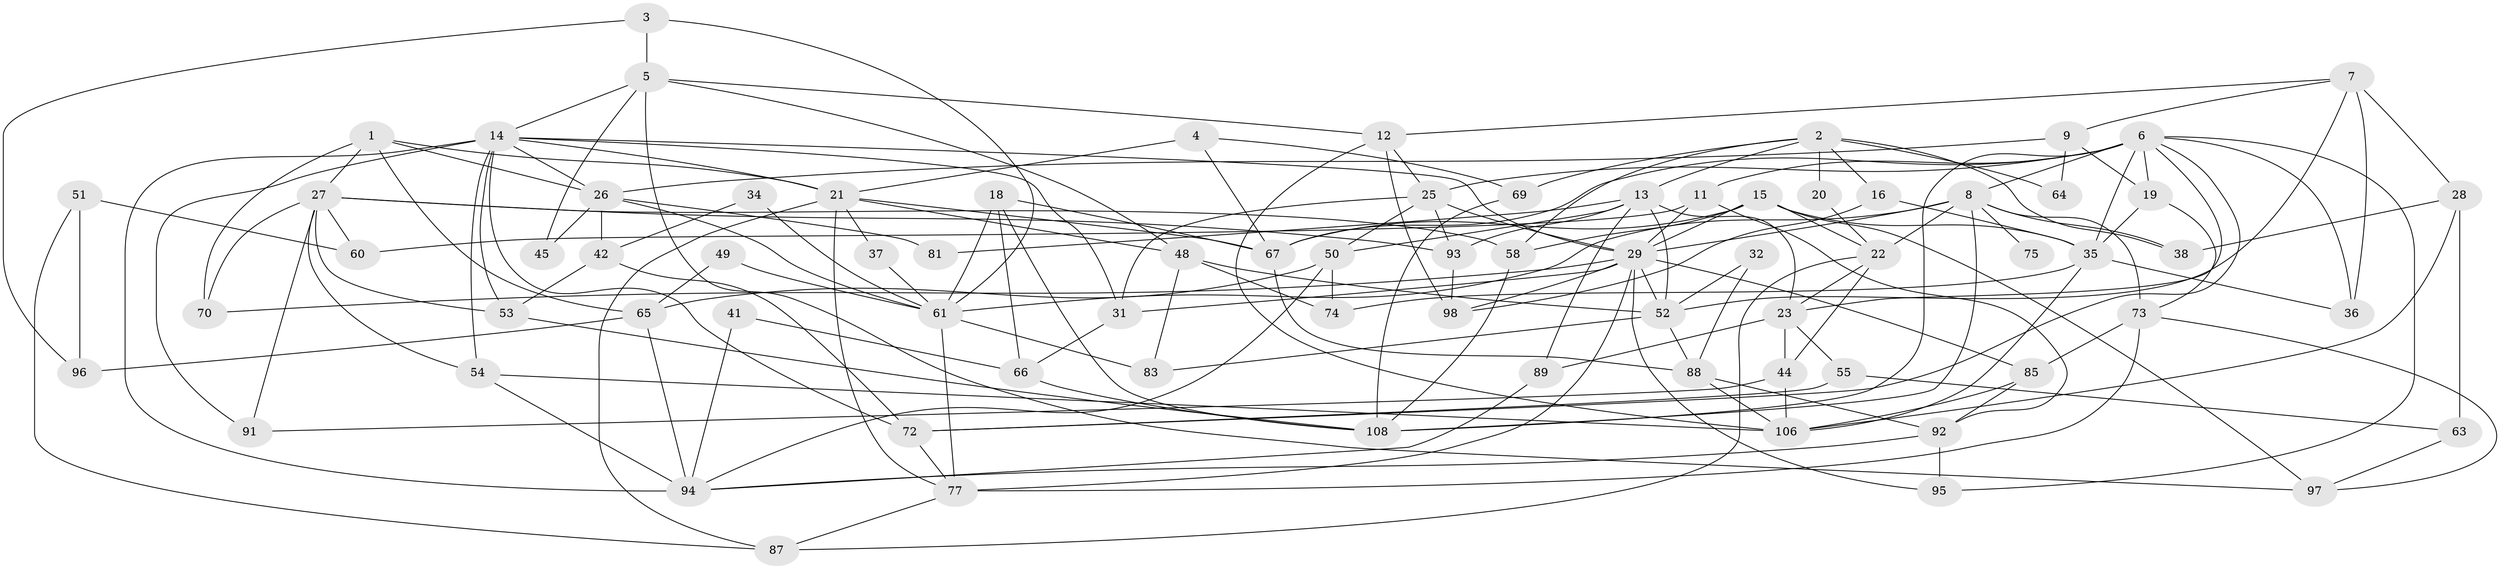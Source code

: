 // original degree distribution, {5: 0.13761467889908258, 3: 0.29357798165137616, 6: 0.07339449541284404, 8: 0.027522935779816515, 4: 0.30275229357798167, 2: 0.11926605504587157, 7: 0.045871559633027525}
// Generated by graph-tools (version 1.1) at 2025/18/03/04/25 18:18:51]
// undirected, 76 vertices, 176 edges
graph export_dot {
graph [start="1"]
  node [color=gray90,style=filled];
  1;
  2 [super="+10"];
  3;
  4;
  5;
  6 [super="+86+105"];
  7;
  8 [super="+104+30"];
  9;
  11;
  12 [super="+57"];
  13 [super="+43+47"];
  14 [super="+59+33+17+39"];
  15;
  16;
  18;
  19;
  20;
  21 [super="+101"];
  22 [super="+24"];
  23 [super="+56+79"];
  25 [super="+62"];
  26;
  27;
  28;
  29 [super="+103+46+107"];
  31 [super="+40"];
  32;
  34;
  35 [super="+90"];
  36;
  37;
  38;
  41;
  42 [super="+99"];
  44;
  45;
  48;
  49;
  50;
  51;
  52 [super="+82"];
  53;
  54;
  55;
  58;
  60;
  61 [super="+78"];
  63;
  64;
  65 [super="+76"];
  66;
  67 [super="+71"];
  69;
  70;
  72 [super="+84"];
  73;
  74;
  75;
  77 [super="+102+100"];
  81;
  83;
  85;
  87;
  88;
  89;
  91;
  92;
  93;
  94;
  95;
  96;
  97;
  98;
  106 [super="+109"];
  108;
  1 -- 26;
  1 -- 27;
  1 -- 70;
  1 -- 21;
  1 -- 65;
  2 -- 38;
  2 -- 16;
  2 -- 20;
  2 -- 64;
  2 -- 69;
  2 -- 58;
  2 -- 13;
  3 -- 5;
  3 -- 61;
  3 -- 96;
  4 -- 67;
  4 -- 21;
  4 -- 69;
  5 -- 97;
  5 -- 45;
  5 -- 48;
  5 -- 12;
  5 -- 14;
  6 -- 36;
  6 -- 108;
  6 -- 8;
  6 -- 67;
  6 -- 95;
  6 -- 19;
  6 -- 35;
  6 -- 11;
  6 -- 23 [weight=2];
  6 -- 25;
  6 -- 72;
  7 -- 9;
  7 -- 12;
  7 -- 28;
  7 -- 36;
  7 -- 52;
  8 -- 29;
  8 -- 75 [weight=2];
  8 -- 73;
  8 -- 108;
  8 -- 38;
  8 -- 61;
  8 -- 22;
  9 -- 19;
  9 -- 26;
  9 -- 64;
  11 -- 92;
  11 -- 60;
  11 -- 29;
  12 -- 98;
  12 -- 25;
  12 -- 106;
  13 -- 93;
  13 -- 81;
  13 -- 89;
  13 -- 50;
  13 -- 23;
  13 -- 52;
  14 -- 54;
  14 -- 94 [weight=2];
  14 -- 31;
  14 -- 72;
  14 -- 26;
  14 -- 21;
  14 -- 53;
  14 -- 29;
  14 -- 91;
  15 -- 35;
  15 -- 22;
  15 -- 29 [weight=2];
  15 -- 58;
  15 -- 97;
  15 -- 67;
  16 -- 98;
  16 -- 35;
  18 -- 108;
  18 -- 61;
  18 -- 66;
  18 -- 67;
  19 -- 73;
  19 -- 35;
  20 -- 22;
  21 -- 37;
  21 -- 48;
  21 -- 67;
  21 -- 87;
  21 -- 77;
  22 -- 87;
  22 -- 23 [weight=2];
  22 -- 44;
  23 -- 44;
  23 -- 89;
  23 -- 55;
  25 -- 31;
  25 -- 29;
  25 -- 50;
  25 -- 93;
  26 -- 61;
  26 -- 42;
  26 -- 45;
  26 -- 81;
  27 -- 70;
  27 -- 53;
  27 -- 54;
  27 -- 58;
  27 -- 60;
  27 -- 91;
  27 -- 93;
  28 -- 38;
  28 -- 63;
  28 -- 106;
  29 -- 70;
  29 -- 31;
  29 -- 98;
  29 -- 52;
  29 -- 85;
  29 -- 95;
  29 -- 77 [weight=2];
  31 -- 66;
  32 -- 88;
  32 -- 52;
  34 -- 42;
  34 -- 61;
  35 -- 74;
  35 -- 36;
  35 -- 106;
  37 -- 61;
  41 -- 94;
  41 -- 66;
  42 -- 53;
  42 -- 72;
  44 -- 91;
  44 -- 106;
  48 -- 74;
  48 -- 83;
  48 -- 52;
  49 -- 65;
  49 -- 61 [weight=2];
  50 -- 94;
  50 -- 74;
  50 -- 65;
  51 -- 96;
  51 -- 60;
  51 -- 87;
  52 -- 83;
  52 -- 88;
  53 -- 108;
  54 -- 94;
  54 -- 106;
  55 -- 63;
  55 -- 72;
  58 -- 108;
  61 -- 83;
  61 -- 77;
  63 -- 97;
  65 -- 94;
  65 -- 96;
  66 -- 108;
  67 -- 88;
  69 -- 108;
  72 -- 77;
  73 -- 85;
  73 -- 97;
  73 -- 77;
  77 -- 87;
  85 -- 92;
  85 -- 106;
  88 -- 92;
  88 -- 106;
  89 -- 94;
  92 -- 95;
  92 -- 94;
  93 -- 98;
}
